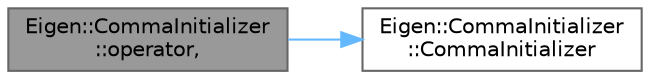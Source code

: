 digraph "Eigen::CommaInitializer::operator,"
{
 // LATEX_PDF_SIZE
  bgcolor="transparent";
  edge [fontname=Helvetica,fontsize=10,labelfontname=Helvetica,labelfontsize=10];
  node [fontname=Helvetica,fontsize=10,shape=box,height=0.2,width=0.4];
  rankdir="LR";
  Node1 [id="Node000001",label="Eigen::CommaInitializer\l::operator,",height=0.2,width=0.4,color="gray40", fillcolor="grey60", style="filled", fontcolor="black",tooltip=" "];
  Node1 -> Node2 [id="edge1_Node000001_Node000002",color="steelblue1",style="solid",tooltip=" "];
  Node2 [id="Node000002",label="Eigen::CommaInitializer\l::CommaInitializer",height=0.2,width=0.4,color="grey40", fillcolor="white", style="filled",URL="$struct_eigen_1_1_comma_initializer.html#aed4e19a5d8bb35516c08385e67feae00",tooltip=" "];
}

